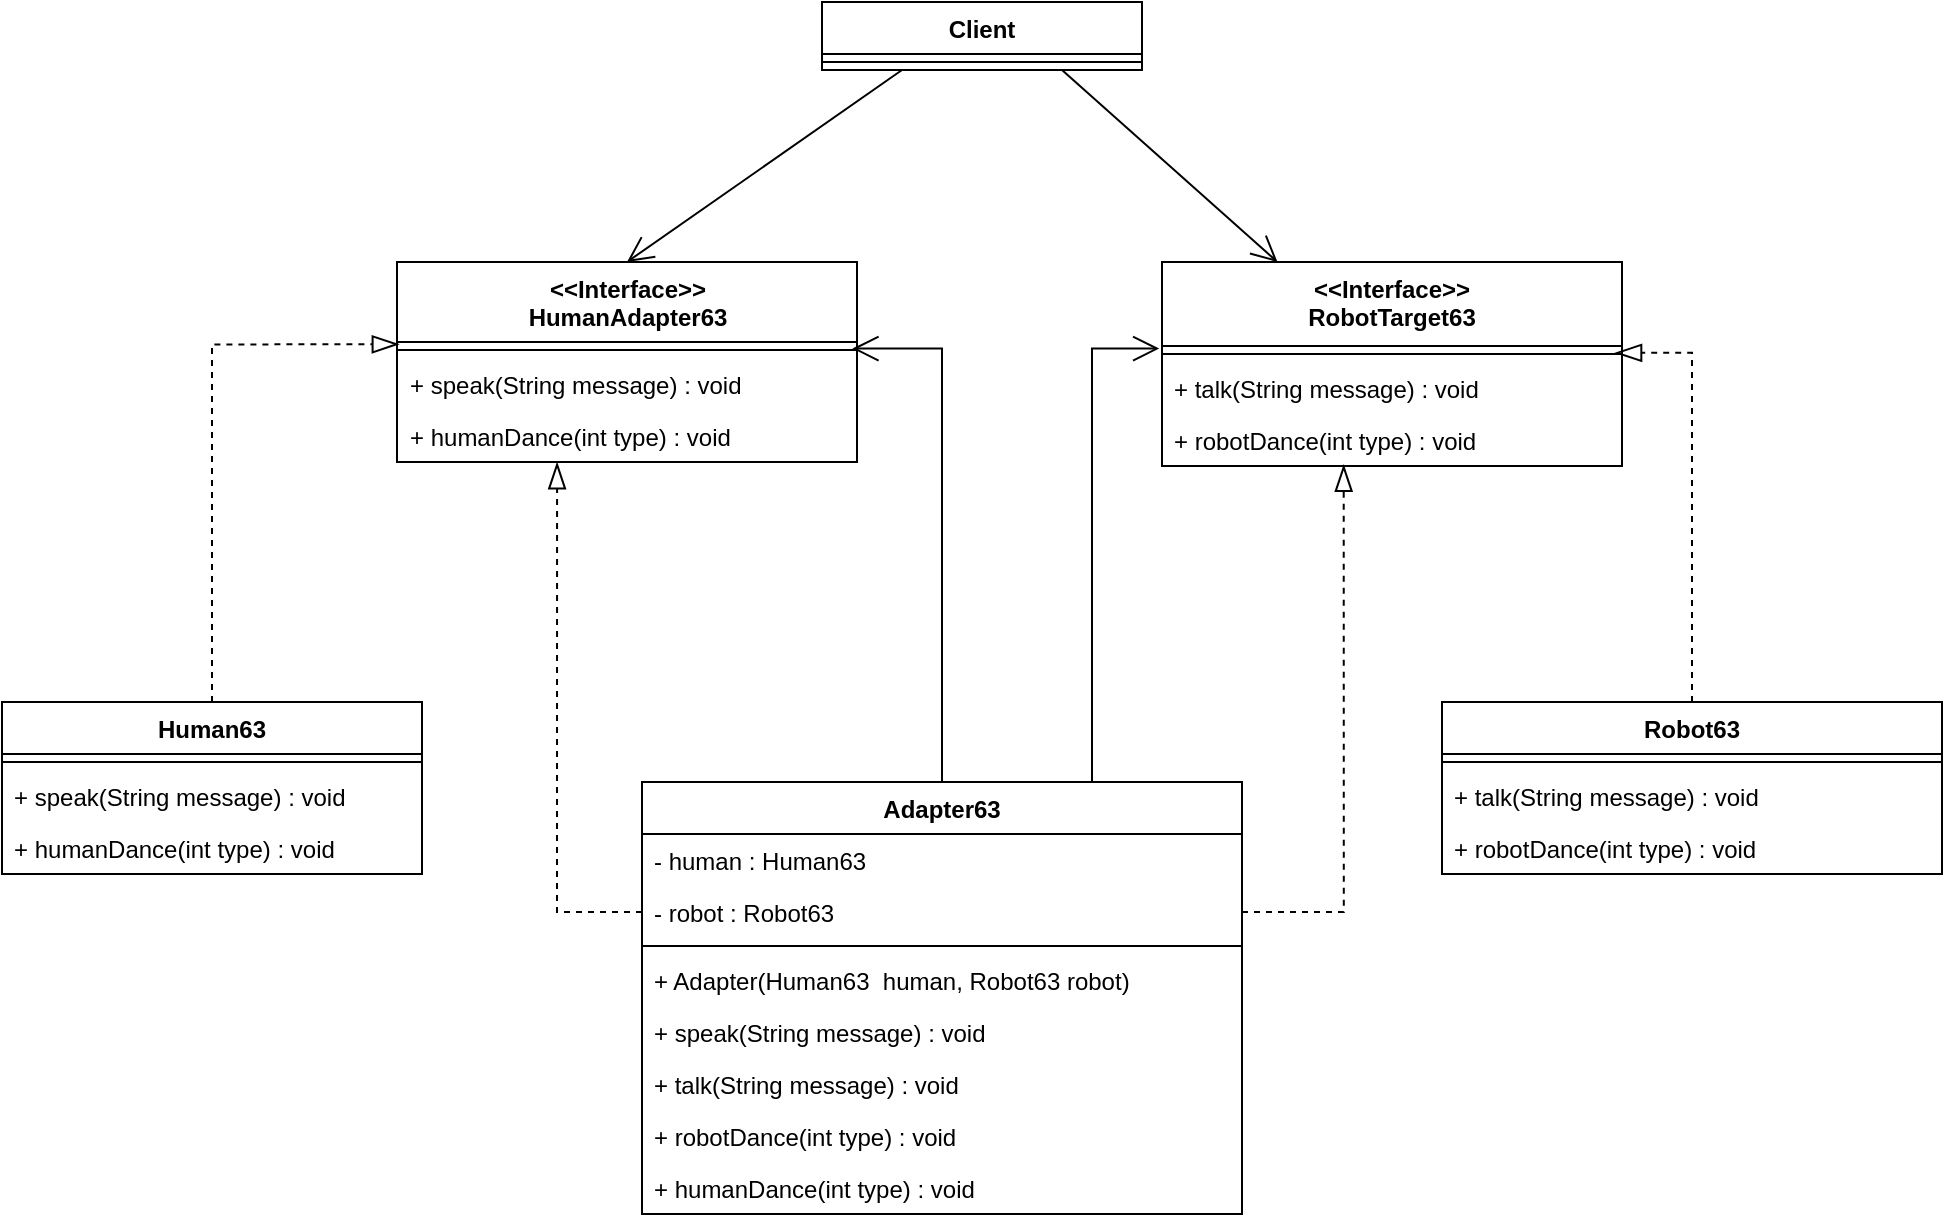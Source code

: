 <mxfile version="22.0.8" type="github">
  <diagram name="第 1 页" id="0S-7-3tQIaKnZikenA-v">
    <mxGraphModel dx="1783" dy="1407" grid="1" gridSize="10" guides="1" tooltips="1" connect="1" arrows="1" fold="1" page="1" pageScale="1" pageWidth="827" pageHeight="1169" math="0" shadow="0">
      <root>
        <mxCell id="0" />
        <mxCell id="1" parent="0" />
        <mxCell id="-UbtyMhU2sZXVJrfi0O5-35" style="rounded=0;orthogonalLoop=1;jettySize=auto;html=1;exitX=0.25;exitY=1;exitDx=0;exitDy=0;entryX=0.5;entryY=0;entryDx=0;entryDy=0;endArrow=open;endFill=0;endSize=11;" parent="1" source="-UbtyMhU2sZXVJrfi0O5-1" target="-UbtyMhU2sZXVJrfi0O5-5" edge="1">
          <mxGeometry relative="1" as="geometry" />
        </mxCell>
        <mxCell id="-UbtyMhU2sZXVJrfi0O5-36" style="rounded=0;orthogonalLoop=1;jettySize=auto;html=1;exitX=0.75;exitY=1;exitDx=0;exitDy=0;endArrow=open;endFill=0;endSize=11;" parent="1" source="-UbtyMhU2sZXVJrfi0O5-1" target="-UbtyMhU2sZXVJrfi0O5-9" edge="1">
          <mxGeometry relative="1" as="geometry" />
        </mxCell>
        <mxCell id="-UbtyMhU2sZXVJrfi0O5-1" value="Client" style="swimlane;fontStyle=1;align=center;verticalAlign=top;childLayout=stackLayout;horizontal=1;startSize=26;horizontalStack=0;resizeParent=1;resizeParentMax=0;resizeLast=0;collapsible=1;marginBottom=0;whiteSpace=wrap;html=1;" parent="1" vertex="1">
          <mxGeometry x="370" y="180" width="160" height="34" as="geometry" />
        </mxCell>
        <mxCell id="-UbtyMhU2sZXVJrfi0O5-3" value="" style="line;strokeWidth=1;fillColor=none;align=left;verticalAlign=middle;spacingTop=-1;spacingLeft=3;spacingRight=3;rotatable=0;labelPosition=right;points=[];portConstraint=eastwest;strokeColor=inherit;" parent="-UbtyMhU2sZXVJrfi0O5-1" vertex="1">
          <mxGeometry y="26" width="160" height="8" as="geometry" />
        </mxCell>
        <mxCell id="-UbtyMhU2sZXVJrfi0O5-5" value="&amp;lt;&amp;lt;Interface&amp;gt;&amp;gt;&lt;br&gt;HumanAdapter63" style="swimlane;fontStyle=1;align=center;verticalAlign=top;childLayout=stackLayout;horizontal=1;startSize=40;horizontalStack=0;resizeParent=1;resizeParentMax=0;resizeLast=0;collapsible=1;marginBottom=0;whiteSpace=wrap;html=1;" parent="1" vertex="1">
          <mxGeometry x="157.5" y="310" width="230" height="100" as="geometry" />
        </mxCell>
        <mxCell id="-UbtyMhU2sZXVJrfi0O5-7" value="" style="line;strokeWidth=1;fillColor=none;align=left;verticalAlign=middle;spacingTop=-1;spacingLeft=3;spacingRight=3;rotatable=0;labelPosition=right;points=[];portConstraint=eastwest;strokeColor=inherit;" parent="-UbtyMhU2sZXVJrfi0O5-5" vertex="1">
          <mxGeometry y="40" width="230" height="8" as="geometry" />
        </mxCell>
        <mxCell id="-UbtyMhU2sZXVJrfi0O5-8" value="+ speak(String message) : void" style="text;strokeColor=none;fillColor=none;align=left;verticalAlign=top;spacingLeft=4;spacingRight=4;overflow=hidden;rotatable=0;points=[[0,0.5],[1,0.5]];portConstraint=eastwest;whiteSpace=wrap;html=1;" parent="-UbtyMhU2sZXVJrfi0O5-5" vertex="1">
          <mxGeometry y="48" width="230" height="26" as="geometry" />
        </mxCell>
        <mxCell id="-UbtyMhU2sZXVJrfi0O5-26" value="+ humanDance(int type) : void" style="text;strokeColor=none;fillColor=none;align=left;verticalAlign=top;spacingLeft=4;spacingRight=4;overflow=hidden;rotatable=0;points=[[0,0.5],[1,0.5]];portConstraint=eastwest;whiteSpace=wrap;html=1;" parent="-UbtyMhU2sZXVJrfi0O5-5" vertex="1">
          <mxGeometry y="74" width="230" height="26" as="geometry" />
        </mxCell>
        <mxCell id="-UbtyMhU2sZXVJrfi0O5-9" value="&amp;lt;&amp;lt;Interface&amp;gt;&amp;gt;&lt;br style=&quot;border-color: var(--border-color);&quot;&gt;RobotTarget63" style="swimlane;fontStyle=1;align=center;verticalAlign=top;childLayout=stackLayout;horizontal=1;startSize=42;horizontalStack=0;resizeParent=1;resizeParentMax=0;resizeLast=0;collapsible=1;marginBottom=0;whiteSpace=wrap;html=1;" parent="1" vertex="1">
          <mxGeometry x="540" y="310" width="230" height="102" as="geometry" />
        </mxCell>
        <mxCell id="-UbtyMhU2sZXVJrfi0O5-11" value="" style="line;strokeWidth=1;fillColor=none;align=left;verticalAlign=middle;spacingTop=-1;spacingLeft=3;spacingRight=3;rotatable=0;labelPosition=right;points=[];portConstraint=eastwest;strokeColor=inherit;" parent="-UbtyMhU2sZXVJrfi0O5-9" vertex="1">
          <mxGeometry y="42" width="230" height="8" as="geometry" />
        </mxCell>
        <mxCell id="-UbtyMhU2sZXVJrfi0O5-12" value="+ talk(String message) : void" style="text;strokeColor=none;fillColor=none;align=left;verticalAlign=top;spacingLeft=4;spacingRight=4;overflow=hidden;rotatable=0;points=[[0,0.5],[1,0.5]];portConstraint=eastwest;whiteSpace=wrap;html=1;" parent="-UbtyMhU2sZXVJrfi0O5-9" vertex="1">
          <mxGeometry y="50" width="230" height="26" as="geometry" />
        </mxCell>
        <mxCell id="-UbtyMhU2sZXVJrfi0O5-25" value="+ robotDance(int type) : void" style="text;strokeColor=none;fillColor=none;align=left;verticalAlign=top;spacingLeft=4;spacingRight=4;overflow=hidden;rotatable=0;points=[[0,0.5],[1,0.5]];portConstraint=eastwest;whiteSpace=wrap;html=1;" parent="-UbtyMhU2sZXVJrfi0O5-9" vertex="1">
          <mxGeometry y="76" width="230" height="26" as="geometry" />
        </mxCell>
        <mxCell id="-UbtyMhU2sZXVJrfi0O5-13" value="Human63" style="swimlane;fontStyle=1;align=center;verticalAlign=top;childLayout=stackLayout;horizontal=1;startSize=26;horizontalStack=0;resizeParent=1;resizeParentMax=0;resizeLast=0;collapsible=1;marginBottom=0;whiteSpace=wrap;html=1;" parent="1" vertex="1">
          <mxGeometry x="-40" y="530" width="210" height="86" as="geometry" />
        </mxCell>
        <mxCell id="-UbtyMhU2sZXVJrfi0O5-15" value="" style="line;strokeWidth=1;fillColor=none;align=left;verticalAlign=middle;spacingTop=-1;spacingLeft=3;spacingRight=3;rotatable=0;labelPosition=right;points=[];portConstraint=eastwest;strokeColor=inherit;" parent="-UbtyMhU2sZXVJrfi0O5-13" vertex="1">
          <mxGeometry y="26" width="210" height="8" as="geometry" />
        </mxCell>
        <mxCell id="-UbtyMhU2sZXVJrfi0O5-16" value="+ speak(String message) : void" style="text;strokeColor=none;fillColor=none;align=left;verticalAlign=top;spacingLeft=4;spacingRight=4;overflow=hidden;rotatable=0;points=[[0,0.5],[1,0.5]];portConstraint=eastwest;whiteSpace=wrap;html=1;" parent="-UbtyMhU2sZXVJrfi0O5-13" vertex="1">
          <mxGeometry y="34" width="210" height="26" as="geometry" />
        </mxCell>
        <mxCell id="-UbtyMhU2sZXVJrfi0O5-28" value="+ humanDance(int type) : void" style="text;strokeColor=none;fillColor=none;align=left;verticalAlign=top;spacingLeft=4;spacingRight=4;overflow=hidden;rotatable=0;points=[[0,0.5],[1,0.5]];portConstraint=eastwest;whiteSpace=wrap;html=1;" parent="-UbtyMhU2sZXVJrfi0O5-13" vertex="1">
          <mxGeometry y="60" width="210" height="26" as="geometry" />
        </mxCell>
        <mxCell id="-UbtyMhU2sZXVJrfi0O5-17" value="Adapter63" style="swimlane;fontStyle=1;align=center;verticalAlign=top;childLayout=stackLayout;horizontal=1;startSize=26;horizontalStack=0;resizeParent=1;resizeParentMax=0;resizeLast=0;collapsible=1;marginBottom=0;whiteSpace=wrap;html=1;" parent="1" vertex="1">
          <mxGeometry x="280" y="570" width="300" height="216" as="geometry" />
        </mxCell>
        <mxCell id="-UbtyMhU2sZXVJrfi0O5-18" value="- human : Human63" style="text;strokeColor=none;fillColor=none;align=left;verticalAlign=top;spacingLeft=4;spacingRight=4;overflow=hidden;rotatable=0;points=[[0,0.5],[1,0.5]];portConstraint=eastwest;whiteSpace=wrap;html=1;" parent="-UbtyMhU2sZXVJrfi0O5-17" vertex="1">
          <mxGeometry y="26" width="300" height="26" as="geometry" />
        </mxCell>
        <mxCell id="-UbtyMhU2sZXVJrfi0O5-27" value="- robot : Robot63" style="text;strokeColor=none;fillColor=none;align=left;verticalAlign=top;spacingLeft=4;spacingRight=4;overflow=hidden;rotatable=0;points=[[0,0.5],[1,0.5]];portConstraint=eastwest;whiteSpace=wrap;html=1;" parent="-UbtyMhU2sZXVJrfi0O5-17" vertex="1">
          <mxGeometry y="52" width="300" height="26" as="geometry" />
        </mxCell>
        <mxCell id="-UbtyMhU2sZXVJrfi0O5-19" value="" style="line;strokeWidth=1;fillColor=none;align=left;verticalAlign=middle;spacingTop=-1;spacingLeft=3;spacingRight=3;rotatable=0;labelPosition=right;points=[];portConstraint=eastwest;strokeColor=inherit;" parent="-UbtyMhU2sZXVJrfi0O5-17" vertex="1">
          <mxGeometry y="78" width="300" height="8" as="geometry" />
        </mxCell>
        <mxCell id="-UbtyMhU2sZXVJrfi0O5-20" value="+ Adapter(Human63&amp;nbsp; human, Robot63&amp;nbsp;robot)" style="text;strokeColor=none;fillColor=none;align=left;verticalAlign=top;spacingLeft=4;spacingRight=4;overflow=hidden;rotatable=0;points=[[0,0.5],[1,0.5]];portConstraint=eastwest;whiteSpace=wrap;html=1;" parent="-UbtyMhU2sZXVJrfi0O5-17" vertex="1">
          <mxGeometry y="86" width="300" height="26" as="geometry" />
        </mxCell>
        <mxCell id="-UbtyMhU2sZXVJrfi0O5-33" value="+ speak(String message) : void" style="text;strokeColor=none;fillColor=none;align=left;verticalAlign=top;spacingLeft=4;spacingRight=4;overflow=hidden;rotatable=0;points=[[0,0.5],[1,0.5]];portConstraint=eastwest;whiteSpace=wrap;html=1;" parent="-UbtyMhU2sZXVJrfi0O5-17" vertex="1">
          <mxGeometry y="112" width="300" height="26" as="geometry" />
        </mxCell>
        <mxCell id="-UbtyMhU2sZXVJrfi0O5-31" value="+ talk(String message) : void" style="text;strokeColor=none;fillColor=none;align=left;verticalAlign=top;spacingLeft=4;spacingRight=4;overflow=hidden;rotatable=0;points=[[0,0.5],[1,0.5]];portConstraint=eastwest;whiteSpace=wrap;html=1;" parent="-UbtyMhU2sZXVJrfi0O5-17" vertex="1">
          <mxGeometry y="138" width="300" height="26" as="geometry" />
        </mxCell>
        <mxCell id="-UbtyMhU2sZXVJrfi0O5-30" value="+ robotDance(int type) : void" style="text;strokeColor=none;fillColor=none;align=left;verticalAlign=top;spacingLeft=4;spacingRight=4;overflow=hidden;rotatable=0;points=[[0,0.5],[1,0.5]];portConstraint=eastwest;whiteSpace=wrap;html=1;" parent="-UbtyMhU2sZXVJrfi0O5-17" vertex="1">
          <mxGeometry y="164" width="300" height="26" as="geometry" />
        </mxCell>
        <mxCell id="0G8XYK-hYp2fBWDrMsJK-1" value="+ humanDance(int type) : void" style="text;strokeColor=none;fillColor=none;align=left;verticalAlign=top;spacingLeft=4;spacingRight=4;overflow=hidden;rotatable=0;points=[[0,0.5],[1,0.5]];portConstraint=eastwest;whiteSpace=wrap;html=1;" vertex="1" parent="-UbtyMhU2sZXVJrfi0O5-17">
          <mxGeometry y="190" width="300" height="26" as="geometry" />
        </mxCell>
        <mxCell id="-UbtyMhU2sZXVJrfi0O5-21" value="Robot63" style="swimlane;fontStyle=1;align=center;verticalAlign=top;childLayout=stackLayout;horizontal=1;startSize=26;horizontalStack=0;resizeParent=1;resizeParentMax=0;resizeLast=0;collapsible=1;marginBottom=0;whiteSpace=wrap;html=1;" parent="1" vertex="1">
          <mxGeometry x="680" y="530" width="250" height="86" as="geometry" />
        </mxCell>
        <mxCell id="-UbtyMhU2sZXVJrfi0O5-23" value="" style="line;strokeWidth=1;fillColor=none;align=left;verticalAlign=middle;spacingTop=-1;spacingLeft=3;spacingRight=3;rotatable=0;labelPosition=right;points=[];portConstraint=eastwest;strokeColor=inherit;" parent="-UbtyMhU2sZXVJrfi0O5-21" vertex="1">
          <mxGeometry y="26" width="250" height="8" as="geometry" />
        </mxCell>
        <mxCell id="-UbtyMhU2sZXVJrfi0O5-24" value="+ talk(String message) : void" style="text;strokeColor=none;fillColor=none;align=left;verticalAlign=top;spacingLeft=4;spacingRight=4;overflow=hidden;rotatable=0;points=[[0,0.5],[1,0.5]];portConstraint=eastwest;whiteSpace=wrap;html=1;" parent="-UbtyMhU2sZXVJrfi0O5-21" vertex="1">
          <mxGeometry y="34" width="250" height="26" as="geometry" />
        </mxCell>
        <mxCell id="-UbtyMhU2sZXVJrfi0O5-29" value="+ robotDance(int type) : void" style="text;strokeColor=none;fillColor=none;align=left;verticalAlign=top;spacingLeft=4;spacingRight=4;overflow=hidden;rotatable=0;points=[[0,0.5],[1,0.5]];portConstraint=eastwest;whiteSpace=wrap;html=1;" parent="-UbtyMhU2sZXVJrfi0O5-21" vertex="1">
          <mxGeometry y="60" width="250" height="26" as="geometry" />
        </mxCell>
        <mxCell id="-UbtyMhU2sZXVJrfi0O5-38" style="rounded=0;orthogonalLoop=1;jettySize=auto;html=1;exitX=1;exitY=0.5;exitDx=0;exitDy=0;entryX=0.395;entryY=0.978;entryDx=0;entryDy=0;entryPerimeter=0;startSize=11;endSize=11;dashed=1;endArrow=blockThin;endFill=0;edgeStyle=orthogonalEdgeStyle;" parent="1" source="-UbtyMhU2sZXVJrfi0O5-27" target="-UbtyMhU2sZXVJrfi0O5-25" edge="1">
          <mxGeometry relative="1" as="geometry" />
        </mxCell>
        <mxCell id="-UbtyMhU2sZXVJrfi0O5-42" style="edgeStyle=orthogonalEdgeStyle;rounded=0;orthogonalLoop=1;jettySize=auto;html=1;exitX=0.5;exitY=0;exitDx=0;exitDy=0;entryX=0.99;entryY=0.413;entryDx=0;entryDy=0;entryPerimeter=0;endArrow=open;endFill=0;endSize=11;" parent="1" source="-UbtyMhU2sZXVJrfi0O5-17" target="-UbtyMhU2sZXVJrfi0O5-7" edge="1">
          <mxGeometry relative="1" as="geometry" />
        </mxCell>
        <mxCell id="-UbtyMhU2sZXVJrfi0O5-43" style="edgeStyle=orthogonalEdgeStyle;rounded=0;orthogonalLoop=1;jettySize=auto;html=1;exitX=0.75;exitY=0;exitDx=0;exitDy=0;entryX=-0.006;entryY=0.163;entryDx=0;entryDy=0;entryPerimeter=0;endArrow=open;endFill=0;endSize=11;" parent="1" source="-UbtyMhU2sZXVJrfi0O5-17" target="-UbtyMhU2sZXVJrfi0O5-11" edge="1">
          <mxGeometry relative="1" as="geometry" />
        </mxCell>
        <mxCell id="-UbtyMhU2sZXVJrfi0O5-44" style="edgeStyle=orthogonalEdgeStyle;rounded=0;orthogonalLoop=1;jettySize=auto;html=1;exitX=0.5;exitY=0;exitDx=0;exitDy=0;entryX=0.004;entryY=0.145;entryDx=0;entryDy=0;entryPerimeter=0;dashed=1;endArrow=blockThin;endFill=0;endSize=11;" parent="1" source="-UbtyMhU2sZXVJrfi0O5-13" target="-UbtyMhU2sZXVJrfi0O5-7" edge="1">
          <mxGeometry relative="1" as="geometry" />
        </mxCell>
        <mxCell id="-UbtyMhU2sZXVJrfi0O5-46" style="edgeStyle=orthogonalEdgeStyle;rounded=0;orthogonalLoop=1;jettySize=auto;html=1;exitX=0.5;exitY=0;exitDx=0;exitDy=0;entryX=0.985;entryY=0.43;entryDx=0;entryDy=0;entryPerimeter=0;dashed=1;endArrow=blockThin;endFill=0;endSize=11;" parent="1" source="-UbtyMhU2sZXVJrfi0O5-21" target="-UbtyMhU2sZXVJrfi0O5-11" edge="1">
          <mxGeometry relative="1" as="geometry" />
        </mxCell>
        <mxCell id="-UbtyMhU2sZXVJrfi0O5-48" style="edgeStyle=orthogonalEdgeStyle;rounded=0;orthogonalLoop=1;jettySize=auto;html=1;exitX=0;exitY=0.5;exitDx=0;exitDy=0;entryX=0.348;entryY=1.007;entryDx=0;entryDy=0;entryPerimeter=0;dashed=1;endArrow=blockThin;endFill=0;endSize=11;" parent="1" source="-UbtyMhU2sZXVJrfi0O5-27" target="-UbtyMhU2sZXVJrfi0O5-26" edge="1">
          <mxGeometry relative="1" as="geometry" />
        </mxCell>
      </root>
    </mxGraphModel>
  </diagram>
</mxfile>
